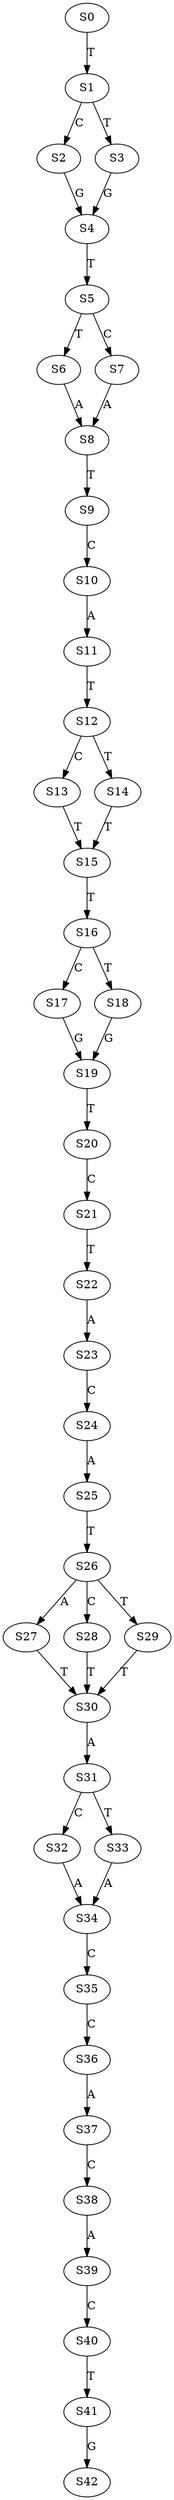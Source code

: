 strict digraph  {
	S0 -> S1 [ label = T ];
	S1 -> S2 [ label = C ];
	S1 -> S3 [ label = T ];
	S2 -> S4 [ label = G ];
	S3 -> S4 [ label = G ];
	S4 -> S5 [ label = T ];
	S5 -> S6 [ label = T ];
	S5 -> S7 [ label = C ];
	S6 -> S8 [ label = A ];
	S7 -> S8 [ label = A ];
	S8 -> S9 [ label = T ];
	S9 -> S10 [ label = C ];
	S10 -> S11 [ label = A ];
	S11 -> S12 [ label = T ];
	S12 -> S13 [ label = C ];
	S12 -> S14 [ label = T ];
	S13 -> S15 [ label = T ];
	S14 -> S15 [ label = T ];
	S15 -> S16 [ label = T ];
	S16 -> S17 [ label = C ];
	S16 -> S18 [ label = T ];
	S17 -> S19 [ label = G ];
	S18 -> S19 [ label = G ];
	S19 -> S20 [ label = T ];
	S20 -> S21 [ label = C ];
	S21 -> S22 [ label = T ];
	S22 -> S23 [ label = A ];
	S23 -> S24 [ label = C ];
	S24 -> S25 [ label = A ];
	S25 -> S26 [ label = T ];
	S26 -> S27 [ label = A ];
	S26 -> S28 [ label = C ];
	S26 -> S29 [ label = T ];
	S27 -> S30 [ label = T ];
	S28 -> S30 [ label = T ];
	S29 -> S30 [ label = T ];
	S30 -> S31 [ label = A ];
	S31 -> S32 [ label = C ];
	S31 -> S33 [ label = T ];
	S32 -> S34 [ label = A ];
	S33 -> S34 [ label = A ];
	S34 -> S35 [ label = C ];
	S35 -> S36 [ label = C ];
	S36 -> S37 [ label = A ];
	S37 -> S38 [ label = C ];
	S38 -> S39 [ label = A ];
	S39 -> S40 [ label = C ];
	S40 -> S41 [ label = T ];
	S41 -> S42 [ label = G ];
}
